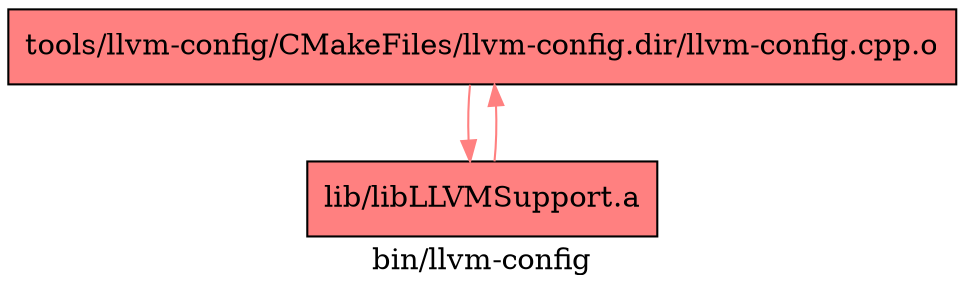 digraph "bin/llvm-config" {
	label="bin/llvm-config";

	Node0x5579a95c6948 [shape=record,shape=record,style=filled,fillcolor="1.000000 0.5 1",label="{tools/llvm-config/CMakeFiles/llvm-config.dir/llvm-config.cpp.o}"];
	Node0x5579a95c6948 -> Node0x5579a95c65d8[color="1.000000 0.5 1"];
	Node0x5579a95c65d8 [shape=record,shape=record,style=filled,fillcolor="1.000000 0.5 1",label="{lib/libLLVMSupport.a}"];
	Node0x5579a95c65d8 -> Node0x5579a95c6948[color="1.000000 0.5 1"];
}
